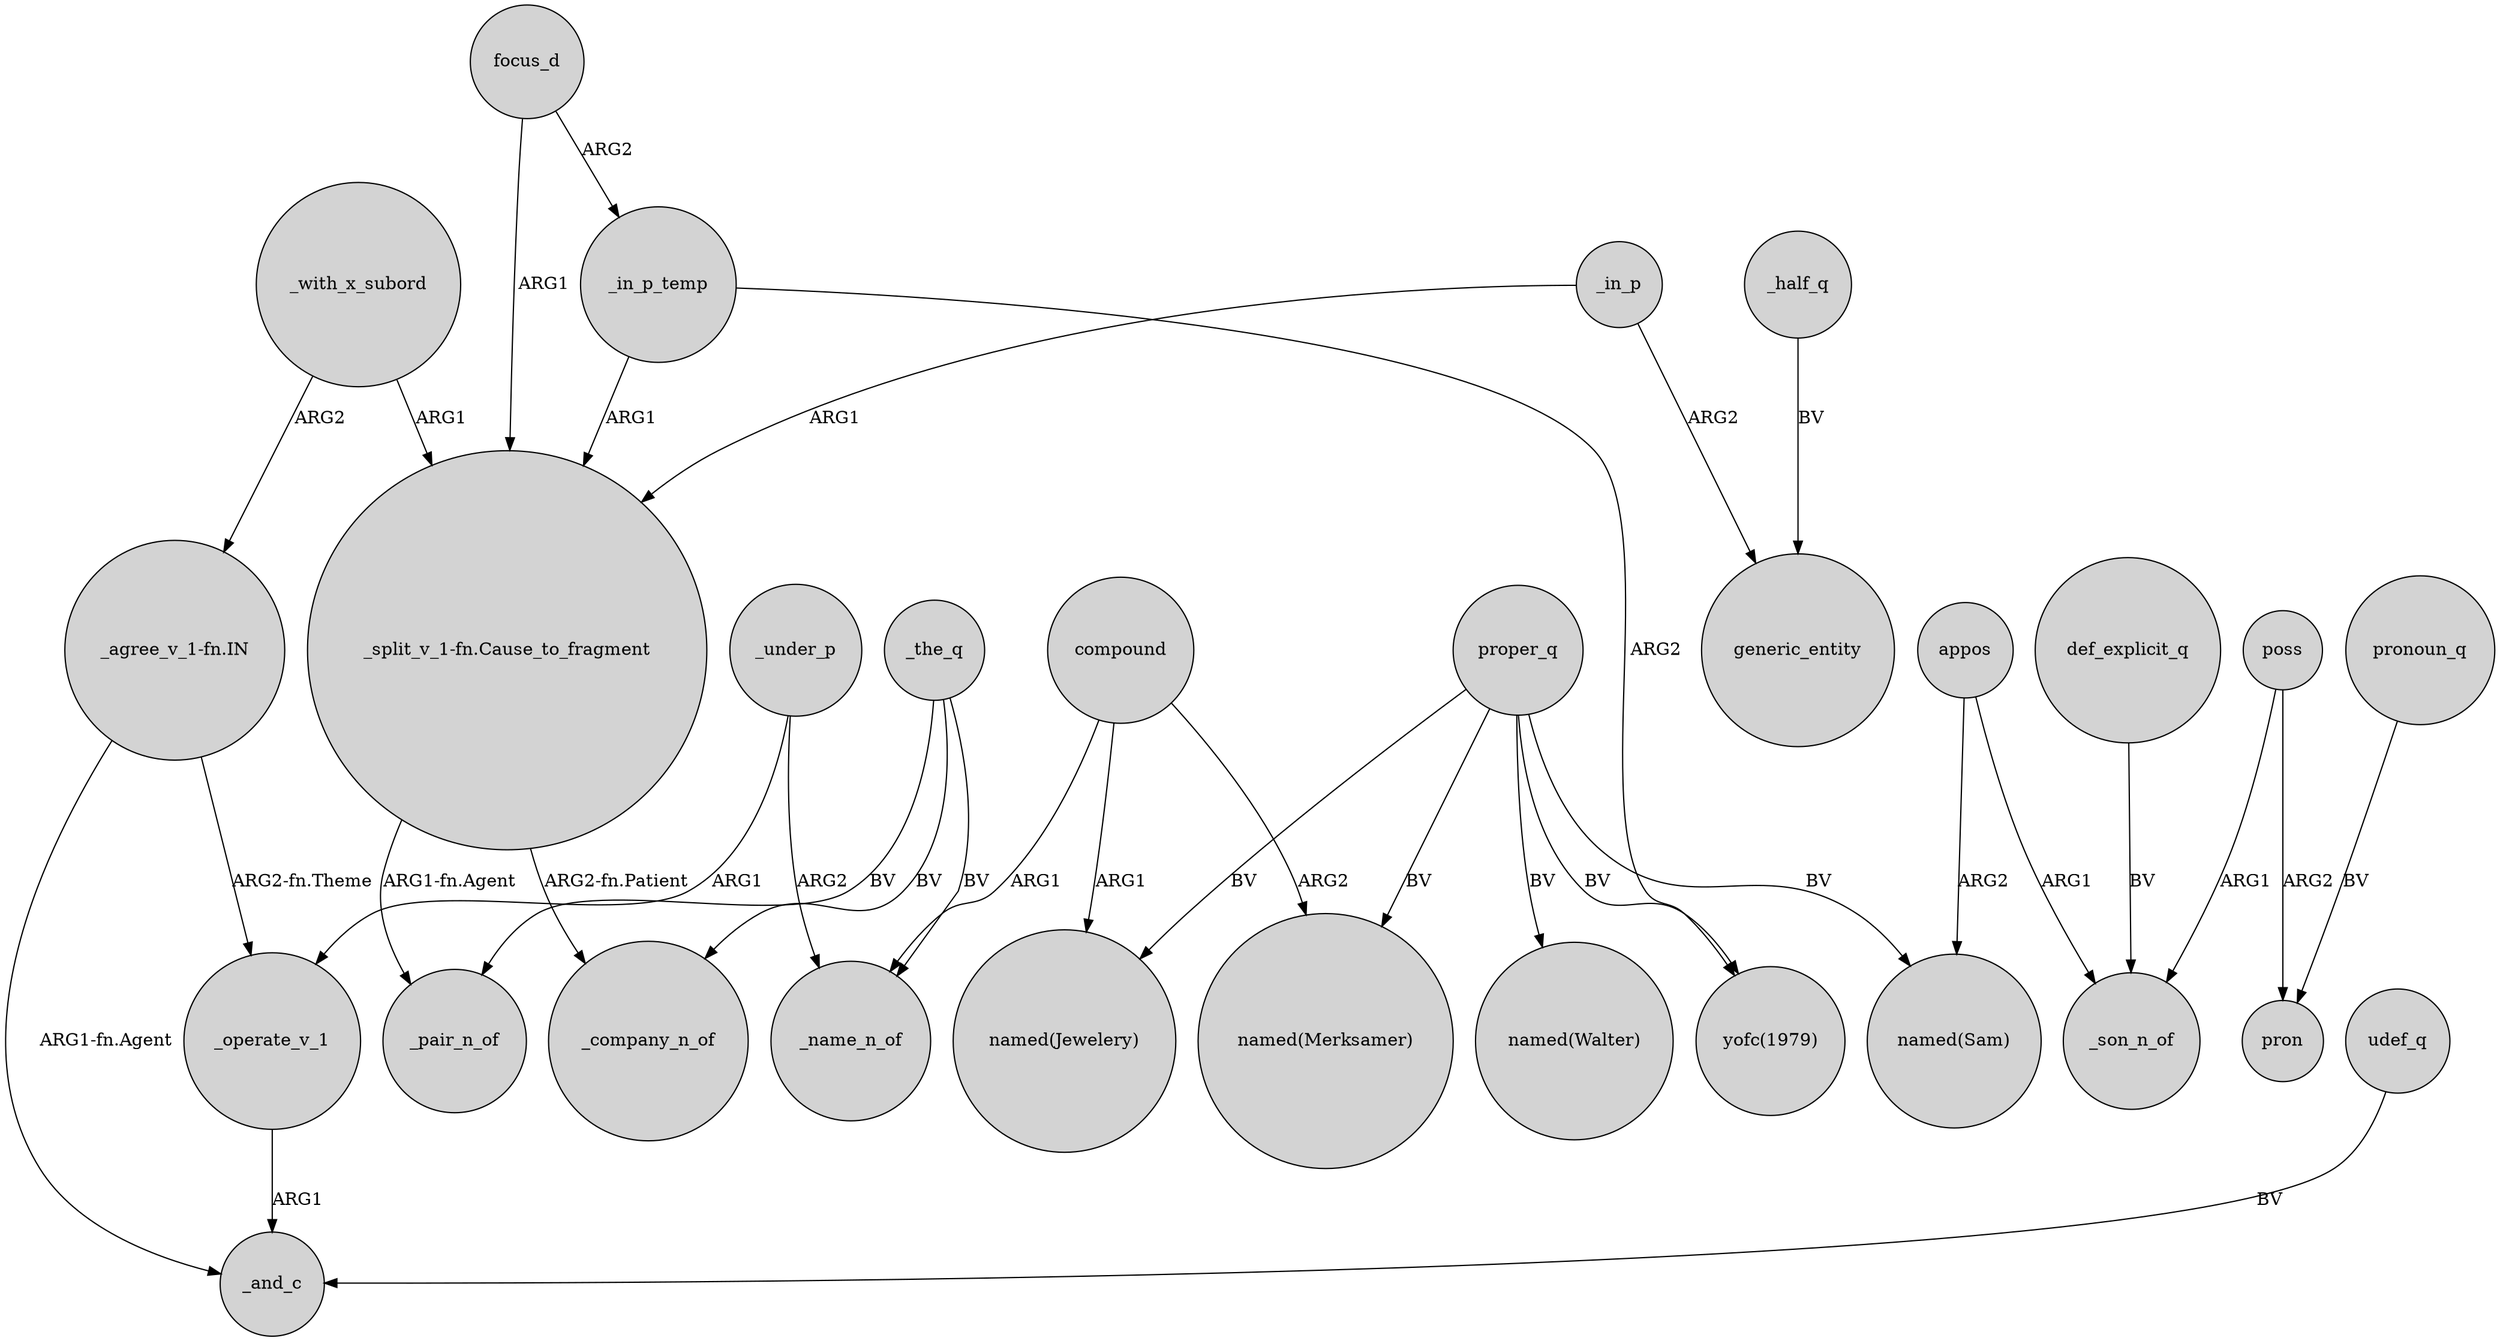 digraph {
	node [shape=circle style=filled]
	_in_p -> "_split_v_1-fn.Cause_to_fragment" [label=ARG1]
	poss -> _son_n_of [label=ARG1]
	appos -> _son_n_of [label=ARG1]
	focus_d -> _in_p_temp [label=ARG2]
	compound -> "named(Jewelery)" [label=ARG1]
	poss -> pron [label=ARG2]
	proper_q -> "named(Walter)" [label=BV]
	"_agree_v_1-fn.IN" -> _operate_v_1 [label="ARG2-fn.Theme"]
	_under_p -> _operate_v_1 [label=ARG1]
	proper_q -> "named(Jewelery)" [label=BV]
	"_split_v_1-fn.Cause_to_fragment" -> _company_n_of [label="ARG2-fn.Patient"]
	compound -> "named(Merksamer)" [label=ARG2]
	_in_p_temp -> "_split_v_1-fn.Cause_to_fragment" [label=ARG1]
	"_agree_v_1-fn.IN" -> _and_c [label="ARG1-fn.Agent"]
	appos -> "named(Sam)" [label=ARG2]
	_the_q -> _company_n_of [label=BV]
	pronoun_q -> pron [label=BV]
	proper_q -> "named(Sam)" [label=BV]
	_half_q -> generic_entity [label=BV]
	focus_d -> "_split_v_1-fn.Cause_to_fragment" [label=ARG1]
	proper_q -> "yofc(1979)" [label=BV]
	_with_x_subord -> "_split_v_1-fn.Cause_to_fragment" [label=ARG1]
	_the_q -> _pair_n_of [label=BV]
	compound -> _name_n_of [label=ARG1]
	proper_q -> "named(Merksamer)" [label=BV]
	_in_p_temp -> "yofc(1979)" [label=ARG2]
	_in_p -> generic_entity [label=ARG2]
	def_explicit_q -> _son_n_of [label=BV]
	_the_q -> _name_n_of [label=BV]
	"_split_v_1-fn.Cause_to_fragment" -> _pair_n_of [label="ARG1-fn.Agent"]
	_under_p -> _name_n_of [label=ARG2]
	udef_q -> _and_c [label=BV]
	_with_x_subord -> "_agree_v_1-fn.IN" [label=ARG2]
	_operate_v_1 -> _and_c [label=ARG1]
}
